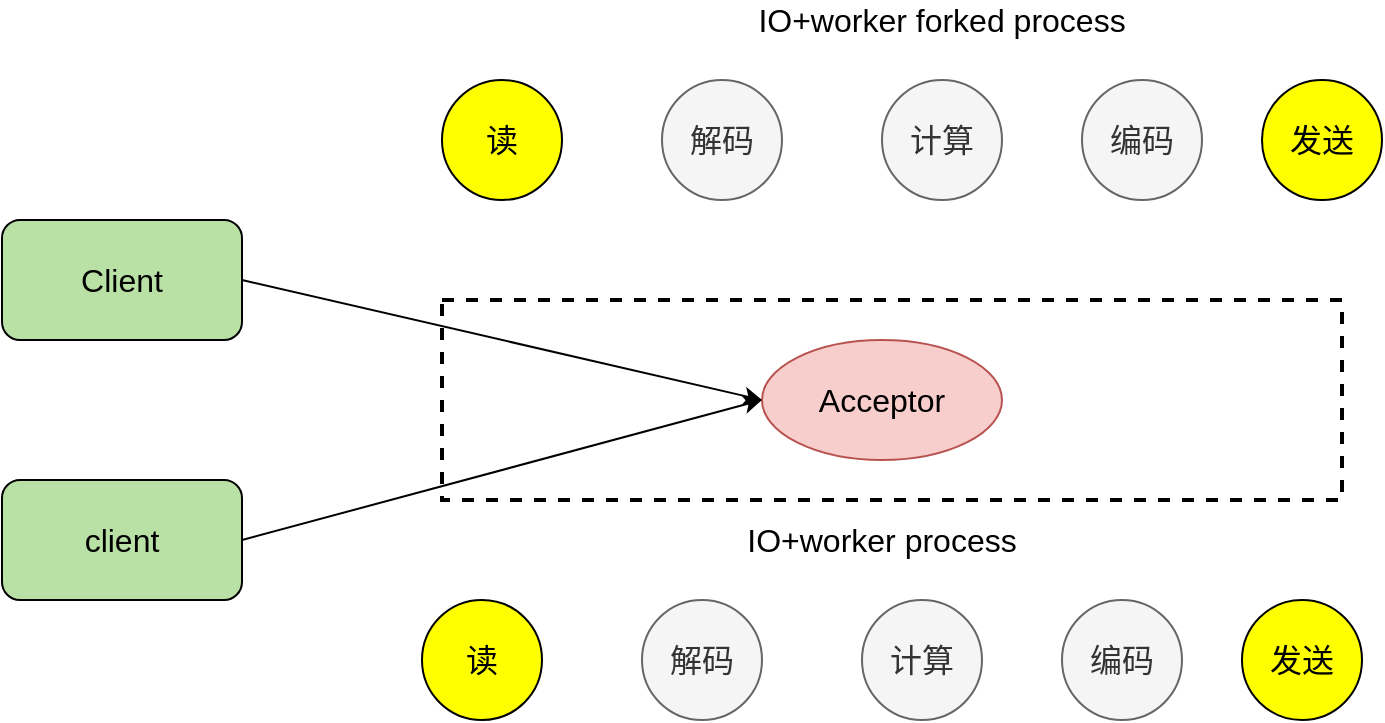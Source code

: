 <mxfile version="13.7.3" type="device"><diagram id="HoImCUgDOs4XdH47IzJA" name="第 1 页"><mxGraphModel dx="1422" dy="713" grid="1" gridSize="10" guides="1" tooltips="1" connect="1" arrows="1" fold="1" page="1" pageScale="1" pageWidth="827" pageHeight="1169" math="0" shadow="0"><root><mxCell id="0"/><mxCell id="1" parent="0"/><mxCell id="Z6A9NcCYzn3vZr1_B6mC-1" value="Client" style="rounded=1;whiteSpace=wrap;html=1;fillColor=#B9E0A5;fontSize=16;" vertex="1" parent="1"><mxGeometry x="90" y="170" width="120" height="60" as="geometry"/></mxCell><mxCell id="Z6A9NcCYzn3vZr1_B6mC-2" value="client" style="rounded=1;whiteSpace=wrap;html=1;fillColor=#B9E0A5;fontSize=16;" vertex="1" parent="1"><mxGeometry x="90" y="300" width="120" height="60" as="geometry"/></mxCell><mxCell id="Z6A9NcCYzn3vZr1_B6mC-3" value="&lt;font style=&quot;font-size: 16px&quot;&gt;Acceptor&lt;/font&gt;" style="ellipse;whiteSpace=wrap;html=1;fillColor=#f8cecc;strokeColor=#b85450;fontSize=16;" vertex="1" parent="1"><mxGeometry x="470" y="230" width="120" height="60" as="geometry"/></mxCell><mxCell id="Z6A9NcCYzn3vZr1_B6mC-4" value="读" style="ellipse;whiteSpace=wrap;html=1;aspect=fixed;fillColor=#FFFF00;fontSize=16;" vertex="1" parent="1"><mxGeometry x="310" y="100" width="60" height="60" as="geometry"/></mxCell><mxCell id="Z6A9NcCYzn3vZr1_B6mC-5" value="解码" style="ellipse;whiteSpace=wrap;html=1;aspect=fixed;fillColor=#f5f5f5;strokeColor=#666666;fontColor=#333333;fontSize=16;" vertex="1" parent="1"><mxGeometry x="420" y="100" width="60" height="60" as="geometry"/></mxCell><mxCell id="Z6A9NcCYzn3vZr1_B6mC-6" value="计算" style="ellipse;whiteSpace=wrap;html=1;aspect=fixed;fillColor=#f5f5f5;strokeColor=#666666;fontColor=#333333;fontSize=16;" vertex="1" parent="1"><mxGeometry x="530" y="100" width="60" height="60" as="geometry"/></mxCell><mxCell id="Z6A9NcCYzn3vZr1_B6mC-7" value="编码" style="ellipse;whiteSpace=wrap;html=1;aspect=fixed;fillColor=#f5f5f5;strokeColor=#666666;fontColor=#333333;fontSize=16;" vertex="1" parent="1"><mxGeometry x="630" y="100" width="60" height="60" as="geometry"/></mxCell><mxCell id="Z6A9NcCYzn3vZr1_B6mC-8" value="发送" style="ellipse;whiteSpace=wrap;html=1;aspect=fixed;fillColor=#FFFF00;fontSize=16;" vertex="1" parent="1"><mxGeometry x="720" y="100" width="60" height="60" as="geometry"/></mxCell><mxCell id="Z6A9NcCYzn3vZr1_B6mC-20" value="IO+worker forked process" style="text;html=1;strokeColor=none;fillColor=none;align=center;verticalAlign=middle;whiteSpace=wrap;rounded=0;fontSize=16;" vertex="1" parent="1"><mxGeometry x="455" y="60" width="210" height="20" as="geometry"/></mxCell><mxCell id="Z6A9NcCYzn3vZr1_B6mC-21" value="" style="endArrow=classic;html=1;exitX=1;exitY=0.5;exitDx=0;exitDy=0;entryX=0;entryY=0.5;entryDx=0;entryDy=0;fontSize=16;" edge="1" parent="1" source="Z6A9NcCYzn3vZr1_B6mC-1" target="Z6A9NcCYzn3vZr1_B6mC-3"><mxGeometry width="50" height="50" relative="1" as="geometry"><mxPoint x="300" y="240" as="sourcePoint"/><mxPoint x="290" y="210.746" as="targetPoint"/></mxGeometry></mxCell><mxCell id="Z6A9NcCYzn3vZr1_B6mC-22" value="" style="endArrow=classic;html=1;exitX=1;exitY=0.5;exitDx=0;exitDy=0;entryX=0;entryY=0.5;entryDx=0;entryDy=0;fontSize=16;" edge="1" parent="1" source="Z6A9NcCYzn3vZr1_B6mC-2" target="Z6A9NcCYzn3vZr1_B6mC-3"><mxGeometry width="50" height="50" relative="1" as="geometry"><mxPoint x="270" y="340" as="sourcePoint"/><mxPoint x="320" y="290" as="targetPoint"/></mxGeometry></mxCell><mxCell id="Z6A9NcCYzn3vZr1_B6mC-42" value="读" style="ellipse;whiteSpace=wrap;html=1;aspect=fixed;fillColor=#FFFF00;fontSize=16;" vertex="1" parent="1"><mxGeometry x="300" y="360" width="60" height="60" as="geometry"/></mxCell><mxCell id="Z6A9NcCYzn3vZr1_B6mC-43" value="解码" style="ellipse;whiteSpace=wrap;html=1;aspect=fixed;fillColor=#f5f5f5;strokeColor=#666666;fontColor=#333333;fontSize=16;" vertex="1" parent="1"><mxGeometry x="410" y="360" width="60" height="60" as="geometry"/></mxCell><mxCell id="Z6A9NcCYzn3vZr1_B6mC-44" value="计算" style="ellipse;whiteSpace=wrap;html=1;aspect=fixed;fillColor=#f5f5f5;strokeColor=#666666;fontColor=#333333;fontSize=16;" vertex="1" parent="1"><mxGeometry x="520" y="360" width="60" height="60" as="geometry"/></mxCell><mxCell id="Z6A9NcCYzn3vZr1_B6mC-45" value="编码" style="ellipse;whiteSpace=wrap;html=1;aspect=fixed;fillColor=#f5f5f5;strokeColor=#666666;fontColor=#333333;fontSize=16;" vertex="1" parent="1"><mxGeometry x="620" y="360" width="60" height="60" as="geometry"/></mxCell><mxCell id="Z6A9NcCYzn3vZr1_B6mC-46" value="发送" style="ellipse;whiteSpace=wrap;html=1;aspect=fixed;fillColor=#FFFF00;fontSize=16;" vertex="1" parent="1"><mxGeometry x="710" y="360" width="60" height="60" as="geometry"/></mxCell><mxCell id="Z6A9NcCYzn3vZr1_B6mC-47" value="&lt;font style=&quot;font-size: 16px&quot;&gt;IO+worker process&lt;/font&gt;" style="text;html=1;strokeColor=none;fillColor=none;align=center;verticalAlign=middle;whiteSpace=wrap;rounded=0;fontSize=16;" vertex="1" parent="1"><mxGeometry x="425" y="320" width="210" height="20" as="geometry"/></mxCell><mxCell id="Z6A9NcCYzn3vZr1_B6mC-48" value="" style="rounded=0;whiteSpace=wrap;html=1;fillColor=none;dashed=1;strokeWidth=2;" vertex="1" parent="1"><mxGeometry x="310" y="210" width="450" height="100" as="geometry"/></mxCell></root></mxGraphModel></diagram></mxfile>